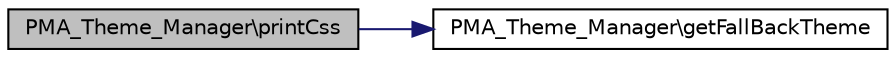 digraph G
{
  edge [fontname="Helvetica",fontsize="10",labelfontname="Helvetica",labelfontsize="10"];
  node [fontname="Helvetica",fontsize="10",shape=record];
  rankdir="LR";
  Node1 [label="PMA_Theme_Manager\\printCss",height=0.2,width=0.4,color="black", fillcolor="grey75", style="filled" fontcolor="black"];
  Node1 -> Node2 [color="midnightblue",fontsize="10",style="solid",fontname="Helvetica"];
  Node2 [label="PMA_Theme_Manager\\getFallBackTheme",height=0.2,width=0.4,color="black", fillcolor="white", style="filled",URL="$classPMA__Theme__Manager.html#ac504ef333ac74e05ef6af2676d30b832",tooltip="returns PMA_Theme object for fall back theme"];
}
